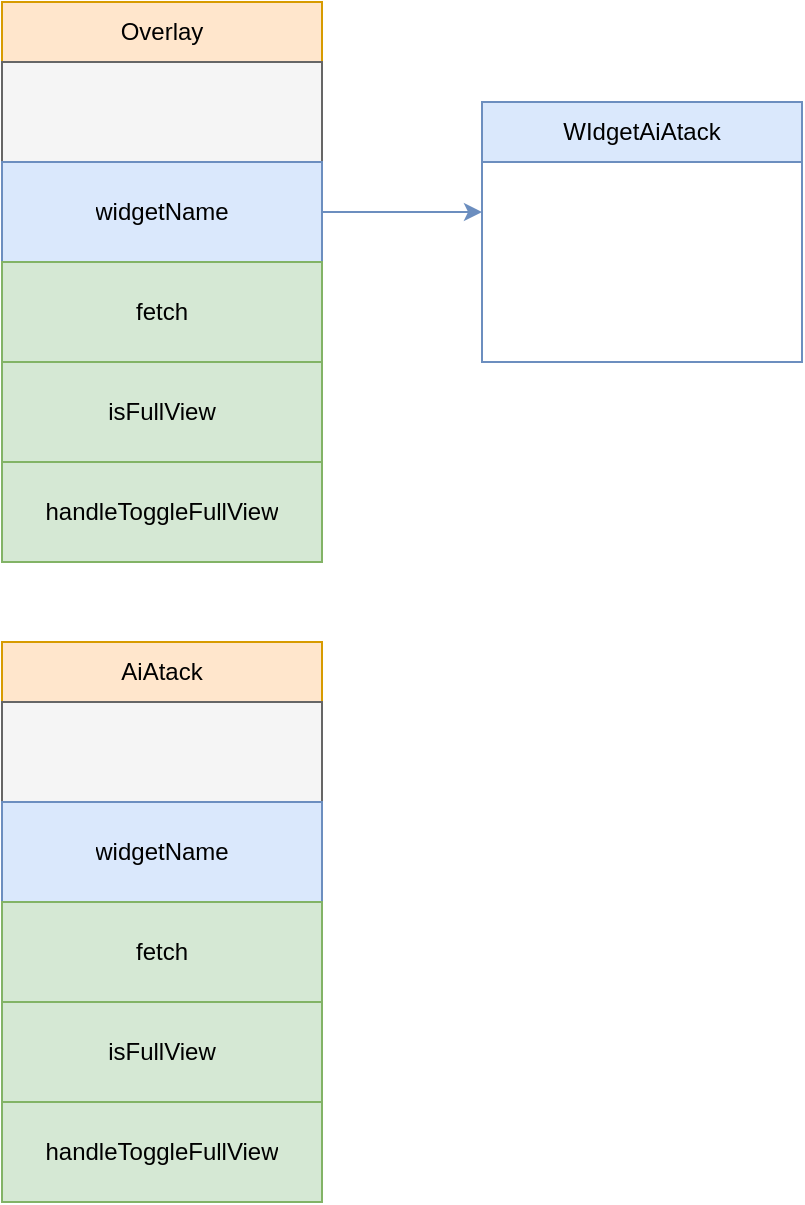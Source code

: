<mxfile>
    <diagram id="y97ux0yySkE4DyIflFOb" name="Страница — 1">
        <mxGraphModel dx="840" dy="842" grid="1" gridSize="10" guides="1" tooltips="1" connect="1" arrows="1" fold="1" page="1" pageScale="1" pageWidth="827" pageHeight="1169" math="0" shadow="0">
            <root>
                <mxCell id="0"/>
                <mxCell id="1" parent="0"/>
                <mxCell id="2" value="Overlay" style="swimlane;fontStyle=0;childLayout=stackLayout;horizontal=1;startSize=30;horizontalStack=0;resizeParent=1;resizeParentMax=0;resizeLast=0;collapsible=1;marginBottom=0;whiteSpace=wrap;html=1;fillColor=#ffe6cc;strokeColor=#d79b00;" parent="1" vertex="1">
                    <mxGeometry x="80" y="40" width="160" height="280" as="geometry"/>
                </mxCell>
                <mxCell id="6" value="" style="text;strokeColor=#666666;fillColor=#f5f5f5;align=center;verticalAlign=middle;spacingLeft=4;spacingRight=4;overflow=hidden;points=[[0,0.5],[1,0.5]];portConstraint=eastwest;rotatable=0;whiteSpace=wrap;html=1;horizontal=1;fontColor=#333333;" parent="2" vertex="1">
                    <mxGeometry y="30" width="160" height="50" as="geometry"/>
                </mxCell>
                <mxCell id="14" value="widgetName" style="text;align=center;verticalAlign=middle;spacingLeft=4;spacingRight=4;overflow=hidden;points=[[0,0.5],[1,0.5]];portConstraint=eastwest;rotatable=0;whiteSpace=wrap;html=1;horizontal=1;fillColor=#dae8fc;strokeColor=#6c8ebf;" parent="2" vertex="1">
                    <mxGeometry y="80" width="160" height="50" as="geometry"/>
                </mxCell>
                <mxCell id="15" value="fetch" style="text;align=center;verticalAlign=middle;spacingLeft=4;spacingRight=4;overflow=hidden;points=[[0,0.5],[1,0.5]];portConstraint=eastwest;rotatable=0;whiteSpace=wrap;html=1;horizontal=1;fillColor=#d5e8d4;strokeColor=#82b366;" parent="2" vertex="1">
                    <mxGeometry y="130" width="160" height="50" as="geometry"/>
                </mxCell>
                <mxCell id="29" value="isFullView" style="text;align=center;verticalAlign=middle;spacingLeft=4;spacingRight=4;overflow=hidden;points=[[0,0.5],[1,0.5]];portConstraint=eastwest;rotatable=0;whiteSpace=wrap;html=1;horizontal=1;fillColor=#d5e8d4;strokeColor=#82b366;" parent="2" vertex="1">
                    <mxGeometry y="180" width="160" height="50" as="geometry"/>
                </mxCell>
                <mxCell id="30" value="handleToggleFullView" style="text;align=center;verticalAlign=middle;spacingLeft=4;spacingRight=4;overflow=hidden;points=[[0,0.5],[1,0.5]];portConstraint=eastwest;rotatable=0;whiteSpace=wrap;html=1;horizontal=1;fillColor=#d5e8d4;strokeColor=#82b366;" parent="2" vertex="1">
                    <mxGeometry y="230" width="160" height="50" as="geometry"/>
                </mxCell>
                <mxCell id="22" value="WIdgetAiAtack" style="swimlane;fontStyle=0;childLayout=stackLayout;horizontal=1;startSize=30;horizontalStack=0;resizeParent=1;resizeParentMax=0;resizeLast=0;collapsible=1;marginBottom=0;whiteSpace=wrap;html=1;fillColor=#dae8fc;strokeColor=#6c8ebf;" parent="1" vertex="1">
                    <mxGeometry x="320" y="90" width="160" height="130" as="geometry"/>
                </mxCell>
                <mxCell id="31" style="edgeStyle=elbowEdgeStyle;html=1;exitX=1;exitY=0.5;exitDx=0;exitDy=0;entryX=0;entryY=0.5;entryDx=0;entryDy=0;fillColor=#dae8fc;strokeColor=#6c8ebf;elbow=vertical;" parent="1" source="14" edge="1">
                    <mxGeometry relative="1" as="geometry">
                        <mxPoint x="320" y="145" as="targetPoint"/>
                    </mxGeometry>
                </mxCell>
                <mxCell id="61" value="AiAtack" style="swimlane;fontStyle=0;childLayout=stackLayout;horizontal=1;startSize=30;horizontalStack=0;resizeParent=1;resizeParentMax=0;resizeLast=0;collapsible=1;marginBottom=0;whiteSpace=wrap;html=1;fillColor=#ffe6cc;strokeColor=#d79b00;" vertex="1" parent="1">
                    <mxGeometry x="80" y="360" width="160" height="280" as="geometry"/>
                </mxCell>
                <mxCell id="62" value="" style="text;strokeColor=#666666;fillColor=#f5f5f5;align=center;verticalAlign=middle;spacingLeft=4;spacingRight=4;overflow=hidden;points=[[0,0.5],[1,0.5]];portConstraint=eastwest;rotatable=0;whiteSpace=wrap;html=1;horizontal=1;fontColor=#333333;" vertex="1" parent="61">
                    <mxGeometry y="30" width="160" height="50" as="geometry"/>
                </mxCell>
                <mxCell id="63" value="widgetName" style="text;align=center;verticalAlign=middle;spacingLeft=4;spacingRight=4;overflow=hidden;points=[[0,0.5],[1,0.5]];portConstraint=eastwest;rotatable=0;whiteSpace=wrap;html=1;horizontal=1;fillColor=#dae8fc;strokeColor=#6c8ebf;" vertex="1" parent="61">
                    <mxGeometry y="80" width="160" height="50" as="geometry"/>
                </mxCell>
                <mxCell id="64" value="fetch" style="text;align=center;verticalAlign=middle;spacingLeft=4;spacingRight=4;overflow=hidden;points=[[0,0.5],[1,0.5]];portConstraint=eastwest;rotatable=0;whiteSpace=wrap;html=1;horizontal=1;fillColor=#d5e8d4;strokeColor=#82b366;" vertex="1" parent="61">
                    <mxGeometry y="130" width="160" height="50" as="geometry"/>
                </mxCell>
                <mxCell id="65" value="isFullView" style="text;align=center;verticalAlign=middle;spacingLeft=4;spacingRight=4;overflow=hidden;points=[[0,0.5],[1,0.5]];portConstraint=eastwest;rotatable=0;whiteSpace=wrap;html=1;horizontal=1;fillColor=#d5e8d4;strokeColor=#82b366;" vertex="1" parent="61">
                    <mxGeometry y="180" width="160" height="50" as="geometry"/>
                </mxCell>
                <mxCell id="66" value="handleToggleFullView" style="text;align=center;verticalAlign=middle;spacingLeft=4;spacingRight=4;overflow=hidden;points=[[0,0.5],[1,0.5]];portConstraint=eastwest;rotatable=0;whiteSpace=wrap;html=1;horizontal=1;fillColor=#d5e8d4;strokeColor=#82b366;" vertex="1" parent="61">
                    <mxGeometry y="230" width="160" height="50" as="geometry"/>
                </mxCell>
            </root>
        </mxGraphModel>
    </diagram>
</mxfile>